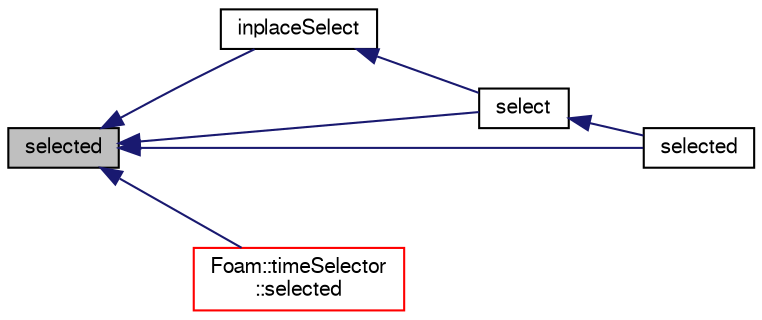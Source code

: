 digraph "selected"
{
  bgcolor="transparent";
  edge [fontname="FreeSans",fontsize="10",labelfontname="FreeSans",labelfontsize="10"];
  node [fontname="FreeSans",fontsize="10",shape=record];
  rankdir="LR";
  Node9 [label="selected",height=0.2,width=0.4,color="black", fillcolor="grey75", style="filled", fontcolor="black"];
  Node9 -> Node10 [dir="back",color="midnightblue",fontsize="10",style="solid",fontname="FreeSans"];
  Node10 [label="inplaceSelect",height=0.2,width=0.4,color="black",URL="$a28166.html#aea54a7425bcfdeb70e88ac4e531c4f54",tooltip="Select a list of values that are within the ranges. "];
  Node10 -> Node11 [dir="back",color="midnightblue",fontsize="10",style="solid",fontname="FreeSans"];
  Node11 [label="select",height=0.2,width=0.4,color="black",URL="$a28166.html#a1a994daffc69c784ae502c85cbf3db35",tooltip="Select a list of values that are within the ranges. "];
  Node11 -> Node12 [dir="back",color="midnightblue",fontsize="10",style="solid",fontname="FreeSans"];
  Node12 [label="selected",height=0.2,width=0.4,color="black",URL="$a28166.html#a60c5accad3e08f45a7cc3140943a6c01",tooltip="Return the set of selected entries in the given list. "];
  Node9 -> Node11 [dir="back",color="midnightblue",fontsize="10",style="solid",fontname="FreeSans"];
  Node9 -> Node12 [dir="back",color="midnightblue",fontsize="10",style="solid",fontname="FreeSans"];
  Node9 -> Node13 [dir="back",color="midnightblue",fontsize="10",style="solid",fontname="FreeSans"];
  Node13 [label="Foam::timeSelector\l::selected",height=0.2,width=0.4,color="red",URL="$a26358.html#a37efc590fcd13eded7b091989c08e98d",tooltip="Return true if the given instant is within the ranges. "];
}
